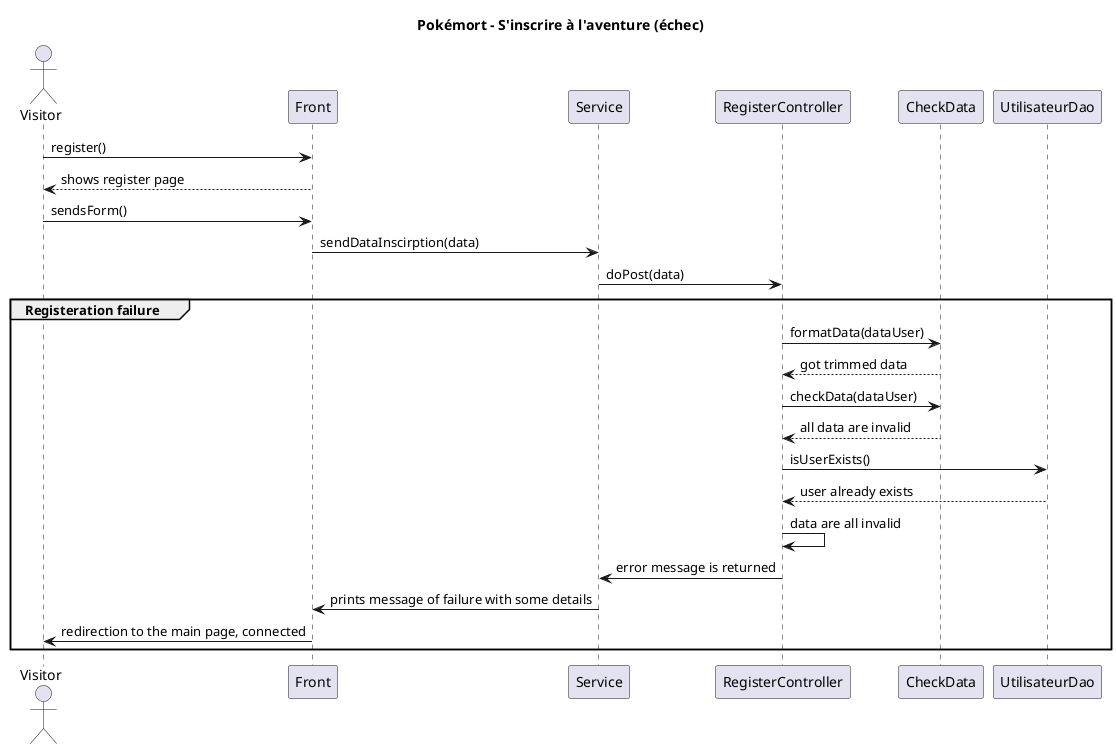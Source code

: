 @startuml
title Pokémort - S'inscrire à l'aventure (échec)

actor Visitor

participant "Front" as Front
participant "Service" as ServiceUtilisateur
participant "RegisterController" as InscCtrl

participant "CheckData" as CheckData

participant "UtilisateurDao" as UserDao

Visitor -> Front : register()
Front --> Visitor : shows register page
Visitor -> Front :  sendsForm()
Front -> ServiceUtilisateur : sendDataInscirption(data)
ServiceUtilisateur -> InscCtrl : doPost(data)
group Registeration failure
InscCtrl -> CheckData : formatData(dataUser)
CheckData --> InscCtrl : got trimmed data
InscCtrl -> CheckData : checkData(dataUser)
CheckData --> InscCtrl : all data are invalid
InscCtrl -> UserDao : isUserExists()
UserDao --> InscCtrl : user already exists
InscCtrl -> InscCtrl : data are all invalid
InscCtrl -> ServiceUtilisateur : error message is returned
ServiceUtilisateur -> Front : prints message of failure with some details
Front -> Visitor : redirection to the main page, connected
end

/'
Ci-dessous, une section de commentaire désactivée pour référence future :

Alice -> Tool : Click and drag to create a request\nor type it in the source area to the left
Tool -> Bob : Send request
Bob --> Alice : Acknowledge request\n(drag to move note over Bob)

note over Bob
Double click to edit text\nClick Help menu for **instructions** and **examples**
end note

Bob -> Help : Double click to edit text\nnon-instantaneous message
'/

@enduml
